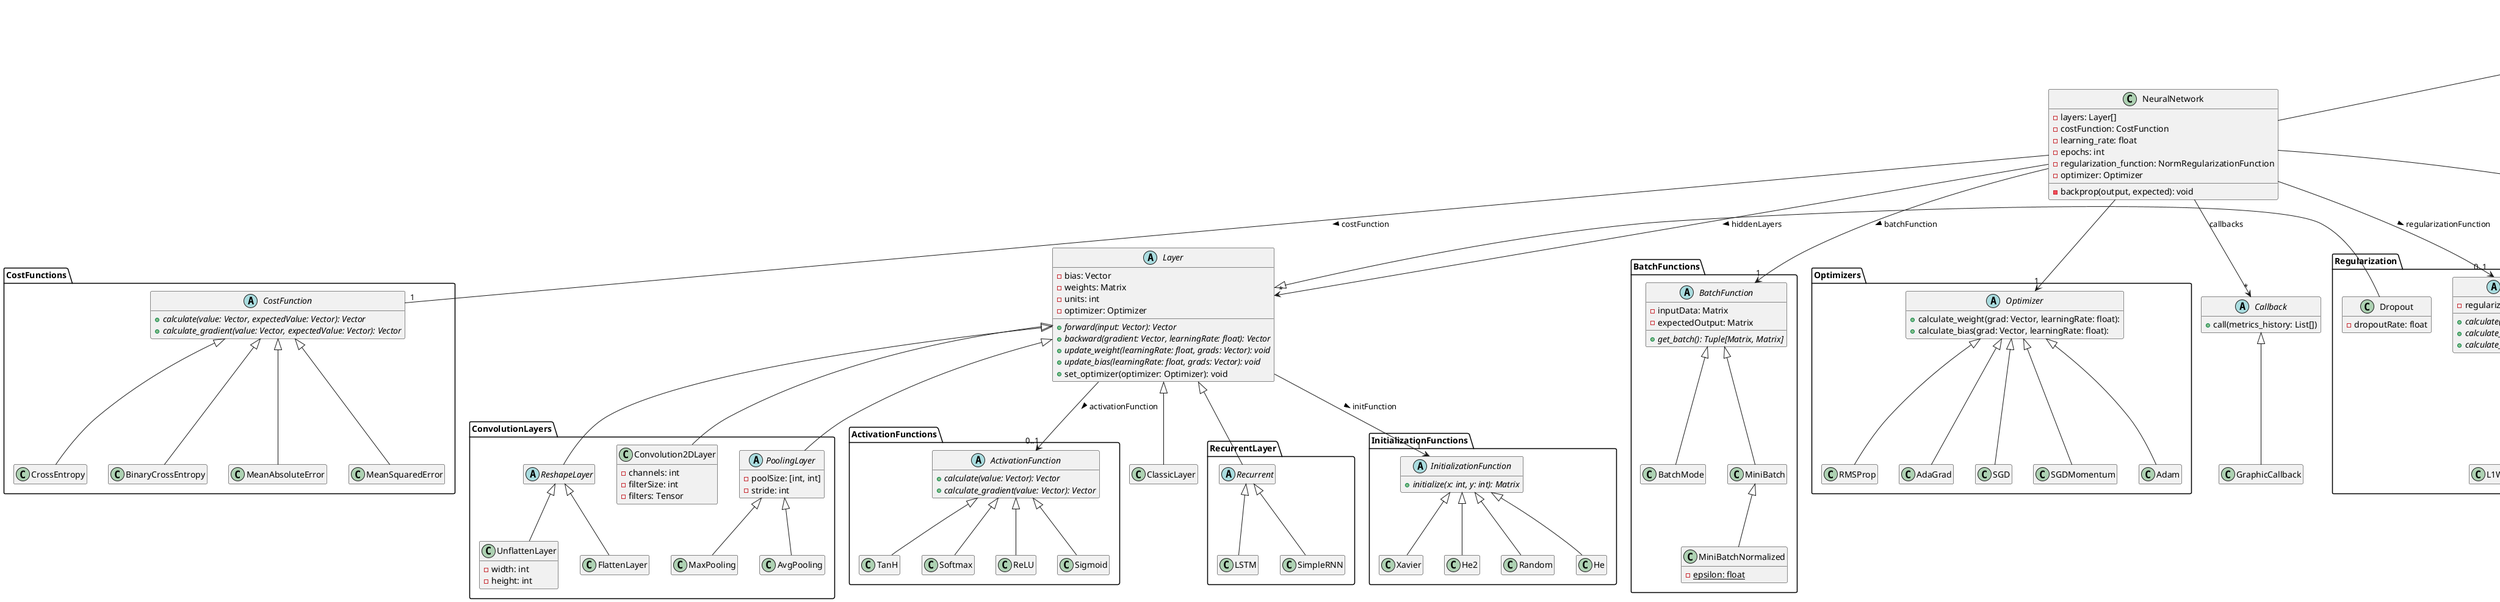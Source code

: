 @startuml
!pragma teoz true
' skinparam shadowing false
' skinparam monochrome true
' hide footbox
hide empty members

' CostFunctions #01c472
' BatchFunctions #c15360
' Optimizers #528e8c
' RecurrentLayer #e91451
' InitializationFunctions #8da83e
' ConvolutionLayers #6865f0
' ActivationFunctions #c4a499
' Regularization #8b9bdc

SupervisedModel <|-- NeuralNetwork


Layer <|-- ClassicLayer


package RecurrentLayer {
abstract class Recurrent

Layer <|-- Recurrent

Recurrent <|-- LSTM
Recurrent <|-- SimpleRNN
}

package InitializationFunctions {
Layer --> "1" InitializationFunction: initFunction >

abstract class InitializationFunction {
	{abstract} + initialize(x: int, y: int): Matrix
}

InitializationFunction <|-- Random
InitializationFunction <|-- He
InitializationFunction <|-- Xavier
InitializationFunction <|-- He2

}

NeuralNetwork --> "*" Layer : hiddenLayers >

package CostFunctions {
NeuralNetwork -- "1" CostFunction : costFunction >


abstract class CostFunction  {
      {abstract} + calculate(value: Vector, expectedValue: Vector): Vector
      {abstract} + calculate_gradient(value: Vector, expectedValue: Vector): Vector
}

CostFunction <|-- MeanAbsoluteError
CostFunction <|-- MeanSquaredError
CostFunction <|-- CrossEntropy
CostFunction <|-- BinaryCrossEntropy
}



SupervisedModel <|-- BaggingRegularization
' CostFunction --> "0..1" NormPenaltyRegularization : regularizationFunction >


abstract class SupervisedModel {
      {abstract} + train(input: Vector, expectedOutput: Vector, batchFunction: BatchFunction): void
      {abstract} + predict(input: Vector): Vector
}

class NeuralNetwork {
      - layers: Layer[]
      - costFunction: CostFunction
      - learning_rate: float
      - epochs: int
      - regularization_function: NormRegularizationFunction
      - optimizer: Optimizer

      - backprop(output, expected): void
}

abstract class Layer {
      - bias: Vector
      - weights: Matrix
      - units: int
      - optimizer: Optimizer
      
      {abstract} + forward(input: Vector): Vector
      {abstract} + backward(gradient: Vector, learningRate: float): Vector
      {abstract} + update_weight(learningRate: float, grads: Vector): void
      {abstract} + update_bias(learningRate: float, grads: Vector): void
      + set_optimizer(optimizer: Optimizer): void

}

package ConvolutionLayers {
class Convolution2DLayer {
      - channels: int
      - filterSize: int
      - filters: Tensor
}

class UnflattenLayer {
      - width: int
      - height: int
}

abstract class PoolingLayer {
      - poolSize: [int, int]
      - stride: int
      ' - padding: Padding
}
Layer <|-- Convolution2DLayer
Layer <|-- PoolingLayer

abstract class ReshapeLayer

Layer <|-- ReshapeLayer

ReshapeLayer <|-- FlattenLayer
ReshapeLayer <|-- UnflattenLayer

PoolingLayer <|-- MaxPooling
PoolingLayer <|-- AvgPooling
}

package ActivationFunctions {
abstract class ActivationFunction {
      {abstract} + calculate(value: Vector): Vector
      {abstract} + calculate_gradient(value: Vector): Vector
}

Layer --> "0..1" ActivationFunction : activationFunction >

ActivationFunction <|-- ReLU
ActivationFunction <|-- Sigmoid
ActivationFunction <|-- TanH
ActivationFunction <|-- Softmax
}

package Regularization {
class BaggingRegularization {
      + _(models: List[SupervizedModels])
}

BaggingRegularization --> "1..*" SupervisedModel : models >

abstract class NormPenaltyRegularization {
      - regularizationRate: float

	 {abstract} + calculate(layer: Layer): float
	 {abstract} + calculate_gradient_weight(layer: Layer): Matrix
	 {abstract} + calculate_gradient_bias(layer: Layer): Vector
}

NeuralNetwork --> "0..1" NormPenaltyRegularization: regularizationFunction >

NormPenaltyRegularization <|-- L1WeightDecay
NormPenaltyRegularization <|-- L2WeightDecay

Layer <|-- Dropout

class Dropout {
      - dropoutRate: float
}
}

package BatchFunctions {
abstract class BatchFunction {
      - inputData: Matrix
      - expectedOutput: Matrix

	 {abstract} + get_batch(): Tuple[Matrix, Matrix]
}

class BatchMode
class MiniBatch

class MiniBatchNormalized {
      {static} - epsilon: float
}

NeuralNetwork --> "1" BatchFunction: batchFunction >

BatchFunction <|-- BatchMode
BatchFunction <|-- MiniBatch
MiniBatch <|-- MiniBatchNormalized
}

package Optimizers {
abstract class Optimizer{
      + calculate_weight(grad: Vector, learningRate: float):
      + calculate_bias(grad: Vector, learningRate: float):
}

NeuralNetwork --> "1" Optimizer

Optimizer <|-- Adam
Optimizer <|-- RMSProp
Optimizer <|-- AdaGrad
Optimizer <|-- SGD
Optimizer <|-- SGDMomentum
}

abstract class Callback {
      + call(metrics_history: List[])
}

Callback <|-- GraphicCallback

abstract class Metric {
      + calculate(predicted: Vector, expected: Vector): float
}

Metric <|-- MseMetric
Metric <|-- MaeMetric

NeuralNetwork --> "*" Callback: "callbacks"
NeuralNetwork --> "*" Metric: "metrics"

@enduml